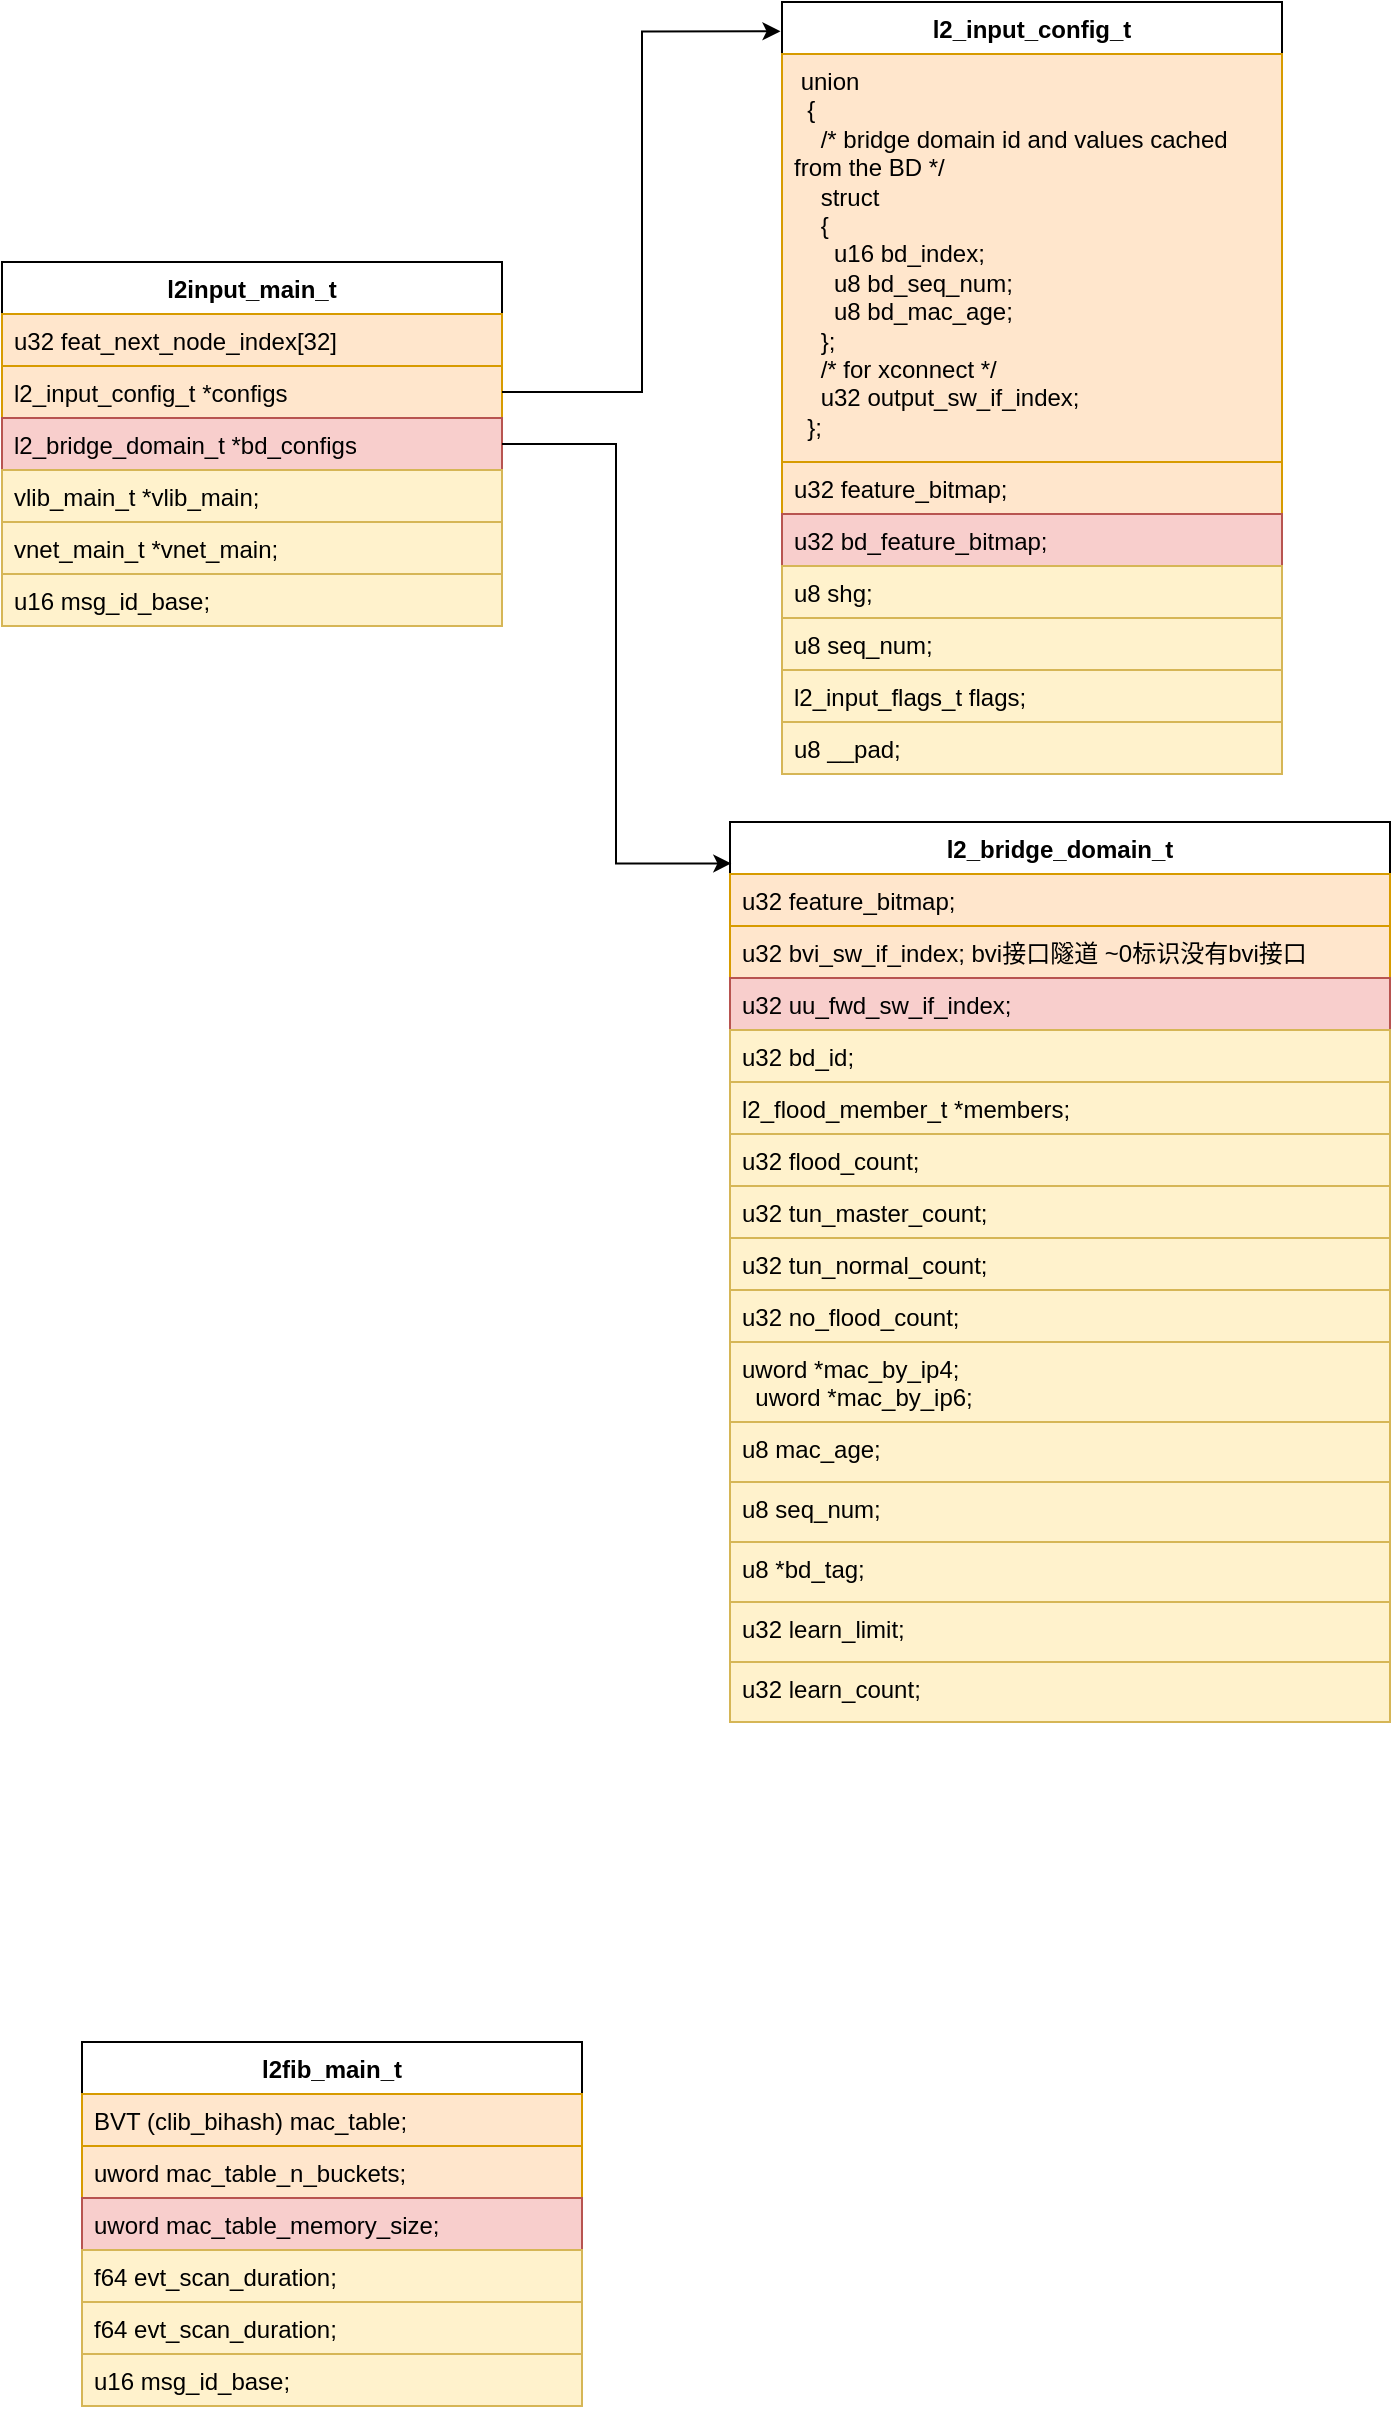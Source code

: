 <mxfile version="24.2.1" type="github">
  <diagram name="第 1 页" id="glHY0Gd7KmC67INIILRB">
    <mxGraphModel dx="794" dy="420" grid="1" gridSize="10" guides="1" tooltips="1" connect="1" arrows="1" fold="1" page="1" pageScale="1" pageWidth="827" pageHeight="1169" math="0" shadow="0">
      <root>
        <mxCell id="0" />
        <mxCell id="1" parent="0" />
        <mxCell id="p4Iv83RpUlakr4i-X7LJ-1" value="l2input_main_t" style="swimlane;fontStyle=1;align=center;verticalAlign=top;childLayout=stackLayout;horizontal=1;startSize=26;horizontalStack=0;resizeParent=1;resizeParentMax=0;resizeLast=0;collapsible=1;marginBottom=0;whiteSpace=wrap;html=1;" vertex="1" parent="1">
          <mxGeometry x="50" y="140" width="250" height="182" as="geometry" />
        </mxCell>
        <mxCell id="p4Iv83RpUlakr4i-X7LJ-2" value="u32 feat_next_node_index[32]" style="text;strokeColor=#d79b00;fillColor=#ffe6cc;align=left;verticalAlign=top;spacingLeft=4;spacingRight=4;overflow=hidden;rotatable=0;points=[[0,0.5],[1,0.5]];portConstraint=eastwest;whiteSpace=wrap;html=1;" vertex="1" parent="p4Iv83RpUlakr4i-X7LJ-1">
          <mxGeometry y="26" width="250" height="26" as="geometry" />
        </mxCell>
        <mxCell id="p4Iv83RpUlakr4i-X7LJ-4" value="l2_input_config_t *configs" style="text;strokeColor=#d79b00;fillColor=#ffe6cc;align=left;verticalAlign=top;spacingLeft=4;spacingRight=4;overflow=hidden;rotatable=0;points=[[0,0.5],[1,0.5]];portConstraint=eastwest;whiteSpace=wrap;html=1;" vertex="1" parent="p4Iv83RpUlakr4i-X7LJ-1">
          <mxGeometry y="52" width="250" height="26" as="geometry" />
        </mxCell>
        <mxCell id="p4Iv83RpUlakr4i-X7LJ-5" value="l2_bridge_domain_t *bd_configs" style="text;strokeColor=#b85450;fillColor=#f8cecc;align=left;verticalAlign=top;spacingLeft=4;spacingRight=4;overflow=hidden;rotatable=0;points=[[0,0.5],[1,0.5]];portConstraint=eastwest;whiteSpace=wrap;html=1;" vertex="1" parent="p4Iv83RpUlakr4i-X7LJ-1">
          <mxGeometry y="78" width="250" height="26" as="geometry" />
        </mxCell>
        <mxCell id="p4Iv83RpUlakr4i-X7LJ-6" value="vlib_main_t *vlib_main;" style="text;strokeColor=#d6b656;fillColor=#fff2cc;align=left;verticalAlign=top;spacingLeft=4;spacingRight=4;overflow=hidden;rotatable=0;points=[[0,0.5],[1,0.5]];portConstraint=eastwest;whiteSpace=wrap;html=1;" vertex="1" parent="p4Iv83RpUlakr4i-X7LJ-1">
          <mxGeometry y="104" width="250" height="26" as="geometry" />
        </mxCell>
        <mxCell id="p4Iv83RpUlakr4i-X7LJ-7" value="vnet_main_t *vnet_main;" style="text;strokeColor=#d6b656;fillColor=#fff2cc;align=left;verticalAlign=top;spacingLeft=4;spacingRight=4;overflow=hidden;rotatable=0;points=[[0,0.5],[1,0.5]];portConstraint=eastwest;whiteSpace=wrap;html=1;" vertex="1" parent="p4Iv83RpUlakr4i-X7LJ-1">
          <mxGeometry y="130" width="250" height="26" as="geometry" />
        </mxCell>
        <mxCell id="p4Iv83RpUlakr4i-X7LJ-8" value="u16 msg_id_base;" style="text;strokeColor=#d6b656;fillColor=#fff2cc;align=left;verticalAlign=top;spacingLeft=4;spacingRight=4;overflow=hidden;rotatable=0;points=[[0,0.5],[1,0.5]];portConstraint=eastwest;whiteSpace=wrap;html=1;" vertex="1" parent="p4Iv83RpUlakr4i-X7LJ-1">
          <mxGeometry y="156" width="250" height="26" as="geometry" />
        </mxCell>
        <mxCell id="p4Iv83RpUlakr4i-X7LJ-9" value="l2_input_config_t" style="swimlane;fontStyle=1;align=center;verticalAlign=top;childLayout=stackLayout;horizontal=1;startSize=26;horizontalStack=0;resizeParent=1;resizeParentMax=0;resizeLast=0;collapsible=1;marginBottom=0;whiteSpace=wrap;html=1;" vertex="1" parent="1">
          <mxGeometry x="440" y="10" width="250" height="386" as="geometry" />
        </mxCell>
        <mxCell id="p4Iv83RpUlakr4i-X7LJ-10" value="&lt;div&gt;&amp;nbsp;union&lt;/div&gt;&lt;div&gt;&amp;nbsp; {&lt;/div&gt;&lt;div&gt;&amp;nbsp; &amp;nbsp; /* bridge domain id and values cached from the BD */&lt;/div&gt;&lt;div&gt;&amp;nbsp; &amp;nbsp; struct&lt;/div&gt;&lt;div&gt;&amp;nbsp; &amp;nbsp; {&lt;/div&gt;&lt;div&gt;&amp;nbsp; &amp;nbsp; &amp;nbsp; u16 bd_index;&lt;/div&gt;&lt;div&gt;&amp;nbsp; &amp;nbsp; &amp;nbsp; u8 bd_seq_num;&lt;/div&gt;&lt;div&gt;&amp;nbsp; &amp;nbsp; &amp;nbsp; u8 bd_mac_age;&lt;/div&gt;&lt;div&gt;&amp;nbsp; &amp;nbsp; };&lt;/div&gt;&lt;div&gt;&amp;nbsp; &amp;nbsp; /* for xconnect */&lt;/div&gt;&lt;div&gt;&amp;nbsp; &amp;nbsp; u32 output_sw_if_index;&lt;/div&gt;&lt;div&gt;&amp;nbsp; };&lt;/div&gt;" style="text;strokeColor=#d79b00;fillColor=#ffe6cc;align=left;verticalAlign=top;spacingLeft=4;spacingRight=4;overflow=hidden;rotatable=0;points=[[0,0.5],[1,0.5]];portConstraint=eastwest;whiteSpace=wrap;html=1;" vertex="1" parent="p4Iv83RpUlakr4i-X7LJ-9">
          <mxGeometry y="26" width="250" height="204" as="geometry" />
        </mxCell>
        <mxCell id="p4Iv83RpUlakr4i-X7LJ-11" value="u32 feature_bitmap;" style="text;strokeColor=#d79b00;fillColor=#ffe6cc;align=left;verticalAlign=top;spacingLeft=4;spacingRight=4;overflow=hidden;rotatable=0;points=[[0,0.5],[1,0.5]];portConstraint=eastwest;whiteSpace=wrap;html=1;" vertex="1" parent="p4Iv83RpUlakr4i-X7LJ-9">
          <mxGeometry y="230" width="250" height="26" as="geometry" />
        </mxCell>
        <mxCell id="p4Iv83RpUlakr4i-X7LJ-12" value="u32 bd_feature_bitmap;" style="text;strokeColor=#b85450;fillColor=#f8cecc;align=left;verticalAlign=top;spacingLeft=4;spacingRight=4;overflow=hidden;rotatable=0;points=[[0,0.5],[1,0.5]];portConstraint=eastwest;whiteSpace=wrap;html=1;" vertex="1" parent="p4Iv83RpUlakr4i-X7LJ-9">
          <mxGeometry y="256" width="250" height="26" as="geometry" />
        </mxCell>
        <mxCell id="p4Iv83RpUlakr4i-X7LJ-13" value="u8 shg;" style="text;strokeColor=#d6b656;fillColor=#fff2cc;align=left;verticalAlign=top;spacingLeft=4;spacingRight=4;overflow=hidden;rotatable=0;points=[[0,0.5],[1,0.5]];portConstraint=eastwest;whiteSpace=wrap;html=1;" vertex="1" parent="p4Iv83RpUlakr4i-X7LJ-9">
          <mxGeometry y="282" width="250" height="26" as="geometry" />
        </mxCell>
        <mxCell id="p4Iv83RpUlakr4i-X7LJ-14" value="u8 seq_num;" style="text;strokeColor=#d6b656;fillColor=#fff2cc;align=left;verticalAlign=top;spacingLeft=4;spacingRight=4;overflow=hidden;rotatable=0;points=[[0,0.5],[1,0.5]];portConstraint=eastwest;whiteSpace=wrap;html=1;" vertex="1" parent="p4Iv83RpUlakr4i-X7LJ-9">
          <mxGeometry y="308" width="250" height="26" as="geometry" />
        </mxCell>
        <mxCell id="p4Iv83RpUlakr4i-X7LJ-15" value="l2_input_flags_t flags;" style="text;strokeColor=#d6b656;fillColor=#fff2cc;align=left;verticalAlign=top;spacingLeft=4;spacingRight=4;overflow=hidden;rotatable=0;points=[[0,0.5],[1,0.5]];portConstraint=eastwest;whiteSpace=wrap;html=1;" vertex="1" parent="p4Iv83RpUlakr4i-X7LJ-9">
          <mxGeometry y="334" width="250" height="26" as="geometry" />
        </mxCell>
        <mxCell id="p4Iv83RpUlakr4i-X7LJ-16" value="u8 __pad;" style="text;strokeColor=#d6b656;fillColor=#fff2cc;align=left;verticalAlign=top;spacingLeft=4;spacingRight=4;overflow=hidden;rotatable=0;points=[[0,0.5],[1,0.5]];portConstraint=eastwest;whiteSpace=wrap;html=1;" vertex="1" parent="p4Iv83RpUlakr4i-X7LJ-9">
          <mxGeometry y="360" width="250" height="26" as="geometry" />
        </mxCell>
        <mxCell id="p4Iv83RpUlakr4i-X7LJ-17" value="l2_bridge_domain_t" style="swimlane;fontStyle=1;align=center;verticalAlign=top;childLayout=stackLayout;horizontal=1;startSize=26;horizontalStack=0;resizeParent=1;resizeParentMax=0;resizeLast=0;collapsible=1;marginBottom=0;whiteSpace=wrap;html=1;" vertex="1" parent="1">
          <mxGeometry x="414" y="420" width="330" height="450" as="geometry" />
        </mxCell>
        <mxCell id="p4Iv83RpUlakr4i-X7LJ-18" value="u32 feature_bitmap;" style="text;strokeColor=#d79b00;fillColor=#ffe6cc;align=left;verticalAlign=top;spacingLeft=4;spacingRight=4;overflow=hidden;rotatable=0;points=[[0,0.5],[1,0.5]];portConstraint=eastwest;whiteSpace=wrap;html=1;" vertex="1" parent="p4Iv83RpUlakr4i-X7LJ-17">
          <mxGeometry y="26" width="330" height="26" as="geometry" />
        </mxCell>
        <mxCell id="p4Iv83RpUlakr4i-X7LJ-19" value="u32 bvi_sw_if_index; bvi接口隧道 ~0标识没有bvi接口" style="text;strokeColor=#d79b00;fillColor=#ffe6cc;align=left;verticalAlign=top;spacingLeft=4;spacingRight=4;overflow=hidden;rotatable=0;points=[[0,0.5],[1,0.5]];portConstraint=eastwest;whiteSpace=wrap;html=1;" vertex="1" parent="p4Iv83RpUlakr4i-X7LJ-17">
          <mxGeometry y="52" width="330" height="26" as="geometry" />
        </mxCell>
        <mxCell id="p4Iv83RpUlakr4i-X7LJ-20" value="u32 uu_fwd_sw_if_index;" style="text;strokeColor=#b85450;fillColor=#f8cecc;align=left;verticalAlign=top;spacingLeft=4;spacingRight=4;overflow=hidden;rotatable=0;points=[[0,0.5],[1,0.5]];portConstraint=eastwest;whiteSpace=wrap;html=1;" vertex="1" parent="p4Iv83RpUlakr4i-X7LJ-17">
          <mxGeometry y="78" width="330" height="26" as="geometry" />
        </mxCell>
        <mxCell id="p4Iv83RpUlakr4i-X7LJ-21" value="u32 bd_id;" style="text;strokeColor=#d6b656;fillColor=#fff2cc;align=left;verticalAlign=top;spacingLeft=4;spacingRight=4;overflow=hidden;rotatable=0;points=[[0,0.5],[1,0.5]];portConstraint=eastwest;whiteSpace=wrap;html=1;" vertex="1" parent="p4Iv83RpUlakr4i-X7LJ-17">
          <mxGeometry y="104" width="330" height="26" as="geometry" />
        </mxCell>
        <mxCell id="p4Iv83RpUlakr4i-X7LJ-22" value="l2_flood_member_t *members;" style="text;strokeColor=#d6b656;fillColor=#fff2cc;align=left;verticalAlign=top;spacingLeft=4;spacingRight=4;overflow=hidden;rotatable=0;points=[[0,0.5],[1,0.5]];portConstraint=eastwest;whiteSpace=wrap;html=1;" vertex="1" parent="p4Iv83RpUlakr4i-X7LJ-17">
          <mxGeometry y="130" width="330" height="26" as="geometry" />
        </mxCell>
        <mxCell id="p4Iv83RpUlakr4i-X7LJ-23" value="u32 flood_count;" style="text;strokeColor=#d6b656;fillColor=#fff2cc;align=left;verticalAlign=top;spacingLeft=4;spacingRight=4;overflow=hidden;rotatable=0;points=[[0,0.5],[1,0.5]];portConstraint=eastwest;whiteSpace=wrap;html=1;" vertex="1" parent="p4Iv83RpUlakr4i-X7LJ-17">
          <mxGeometry y="156" width="330" height="26" as="geometry" />
        </mxCell>
        <mxCell id="p4Iv83RpUlakr4i-X7LJ-24" value="u32 tun_master_count;" style="text;strokeColor=#d6b656;fillColor=#fff2cc;align=left;verticalAlign=top;spacingLeft=4;spacingRight=4;overflow=hidden;rotatable=0;points=[[0,0.5],[1,0.5]];portConstraint=eastwest;whiteSpace=wrap;html=1;" vertex="1" parent="p4Iv83RpUlakr4i-X7LJ-17">
          <mxGeometry y="182" width="330" height="26" as="geometry" />
        </mxCell>
        <mxCell id="p4Iv83RpUlakr4i-X7LJ-25" value="u32 tun_normal_count;" style="text;strokeColor=#d6b656;fillColor=#fff2cc;align=left;verticalAlign=top;spacingLeft=4;spacingRight=4;overflow=hidden;rotatable=0;points=[[0,0.5],[1,0.5]];portConstraint=eastwest;whiteSpace=wrap;html=1;" vertex="1" parent="p4Iv83RpUlakr4i-X7LJ-17">
          <mxGeometry y="208" width="330" height="26" as="geometry" />
        </mxCell>
        <mxCell id="p4Iv83RpUlakr4i-X7LJ-26" value="u32 no_flood_count;" style="text;strokeColor=#d6b656;fillColor=#fff2cc;align=left;verticalAlign=top;spacingLeft=4;spacingRight=4;overflow=hidden;rotatable=0;points=[[0,0.5],[1,0.5]];portConstraint=eastwest;whiteSpace=wrap;html=1;" vertex="1" parent="p4Iv83RpUlakr4i-X7LJ-17">
          <mxGeometry y="234" width="330" height="26" as="geometry" />
        </mxCell>
        <mxCell id="p4Iv83RpUlakr4i-X7LJ-27" value="&lt;div&gt;uword *mac_by_ip4;&lt;/div&gt;&lt;div&gt;&amp;nbsp; uword *mac_by_ip6;&lt;/div&gt;" style="text;strokeColor=#d6b656;fillColor=#fff2cc;align=left;verticalAlign=top;spacingLeft=4;spacingRight=4;overflow=hidden;rotatable=0;points=[[0,0.5],[1,0.5]];portConstraint=eastwest;whiteSpace=wrap;html=1;" vertex="1" parent="p4Iv83RpUlakr4i-X7LJ-17">
          <mxGeometry y="260" width="330" height="40" as="geometry" />
        </mxCell>
        <mxCell id="p4Iv83RpUlakr4i-X7LJ-28" value="u8 mac_age;" style="text;strokeColor=#d6b656;fillColor=#fff2cc;align=left;verticalAlign=top;spacingLeft=4;spacingRight=4;overflow=hidden;rotatable=0;points=[[0,0.5],[1,0.5]];portConstraint=eastwest;whiteSpace=wrap;html=1;" vertex="1" parent="p4Iv83RpUlakr4i-X7LJ-17">
          <mxGeometry y="300" width="330" height="30" as="geometry" />
        </mxCell>
        <mxCell id="p4Iv83RpUlakr4i-X7LJ-29" value="u8 seq_num;" style="text;strokeColor=#d6b656;fillColor=#fff2cc;align=left;verticalAlign=top;spacingLeft=4;spacingRight=4;overflow=hidden;rotatable=0;points=[[0,0.5],[1,0.5]];portConstraint=eastwest;whiteSpace=wrap;html=1;" vertex="1" parent="p4Iv83RpUlakr4i-X7LJ-17">
          <mxGeometry y="330" width="330" height="30" as="geometry" />
        </mxCell>
        <mxCell id="p4Iv83RpUlakr4i-X7LJ-30" value="u8 *bd_tag;" style="text;strokeColor=#d6b656;fillColor=#fff2cc;align=left;verticalAlign=top;spacingLeft=4;spacingRight=4;overflow=hidden;rotatable=0;points=[[0,0.5],[1,0.5]];portConstraint=eastwest;whiteSpace=wrap;html=1;" vertex="1" parent="p4Iv83RpUlakr4i-X7LJ-17">
          <mxGeometry y="360" width="330" height="30" as="geometry" />
        </mxCell>
        <mxCell id="p4Iv83RpUlakr4i-X7LJ-31" value="u32 learn_limit;" style="text;strokeColor=#d6b656;fillColor=#fff2cc;align=left;verticalAlign=top;spacingLeft=4;spacingRight=4;overflow=hidden;rotatable=0;points=[[0,0.5],[1,0.5]];portConstraint=eastwest;whiteSpace=wrap;html=1;" vertex="1" parent="p4Iv83RpUlakr4i-X7LJ-17">
          <mxGeometry y="390" width="330" height="30" as="geometry" />
        </mxCell>
        <mxCell id="p4Iv83RpUlakr4i-X7LJ-32" value="u32 learn_count;" style="text;strokeColor=#d6b656;fillColor=#fff2cc;align=left;verticalAlign=top;spacingLeft=4;spacingRight=4;overflow=hidden;rotatable=0;points=[[0,0.5],[1,0.5]];portConstraint=eastwest;whiteSpace=wrap;html=1;" vertex="1" parent="p4Iv83RpUlakr4i-X7LJ-17">
          <mxGeometry y="420" width="330" height="30" as="geometry" />
        </mxCell>
        <mxCell id="p4Iv83RpUlakr4i-X7LJ-34" style="edgeStyle=orthogonalEdgeStyle;rounded=0;orthogonalLoop=1;jettySize=auto;html=1;exitX=1;exitY=0.5;exitDx=0;exitDy=0;entryX=-0.003;entryY=0.038;entryDx=0;entryDy=0;entryPerimeter=0;" edge="1" parent="1" source="p4Iv83RpUlakr4i-X7LJ-4" target="p4Iv83RpUlakr4i-X7LJ-9">
          <mxGeometry relative="1" as="geometry" />
        </mxCell>
        <mxCell id="p4Iv83RpUlakr4i-X7LJ-35" style="edgeStyle=orthogonalEdgeStyle;rounded=0;orthogonalLoop=1;jettySize=auto;html=1;exitX=1;exitY=0.5;exitDx=0;exitDy=0;entryX=0.002;entryY=0.046;entryDx=0;entryDy=0;entryPerimeter=0;" edge="1" parent="1" source="p4Iv83RpUlakr4i-X7LJ-5" target="p4Iv83RpUlakr4i-X7LJ-17">
          <mxGeometry relative="1" as="geometry" />
        </mxCell>
        <mxCell id="p4Iv83RpUlakr4i-X7LJ-43" value="l2fib_main_t" style="swimlane;fontStyle=1;align=center;verticalAlign=top;childLayout=stackLayout;horizontal=1;startSize=26;horizontalStack=0;resizeParent=1;resizeParentMax=0;resizeLast=0;collapsible=1;marginBottom=0;whiteSpace=wrap;html=1;" vertex="1" parent="1">
          <mxGeometry x="90" y="1030" width="250" height="182" as="geometry" />
        </mxCell>
        <mxCell id="p4Iv83RpUlakr4i-X7LJ-44" value="BVT (clib_bihash) mac_table;" style="text;strokeColor=#d79b00;fillColor=#ffe6cc;align=left;verticalAlign=top;spacingLeft=4;spacingRight=4;overflow=hidden;rotatable=0;points=[[0,0.5],[1,0.5]];portConstraint=eastwest;whiteSpace=wrap;html=1;" vertex="1" parent="p4Iv83RpUlakr4i-X7LJ-43">
          <mxGeometry y="26" width="250" height="26" as="geometry" />
        </mxCell>
        <mxCell id="p4Iv83RpUlakr4i-X7LJ-45" value="uword mac_table_n_buckets;" style="text;strokeColor=#d79b00;fillColor=#ffe6cc;align=left;verticalAlign=top;spacingLeft=4;spacingRight=4;overflow=hidden;rotatable=0;points=[[0,0.5],[1,0.5]];portConstraint=eastwest;whiteSpace=wrap;html=1;" vertex="1" parent="p4Iv83RpUlakr4i-X7LJ-43">
          <mxGeometry y="52" width="250" height="26" as="geometry" />
        </mxCell>
        <mxCell id="p4Iv83RpUlakr4i-X7LJ-46" value="uword mac_table_memory_size;" style="text;strokeColor=#b85450;fillColor=#f8cecc;align=left;verticalAlign=top;spacingLeft=4;spacingRight=4;overflow=hidden;rotatable=0;points=[[0,0.5],[1,0.5]];portConstraint=eastwest;whiteSpace=wrap;html=1;" vertex="1" parent="p4Iv83RpUlakr4i-X7LJ-43">
          <mxGeometry y="78" width="250" height="26" as="geometry" />
        </mxCell>
        <mxCell id="p4Iv83RpUlakr4i-X7LJ-47" value="f64 evt_scan_duration;" style="text;strokeColor=#d6b656;fillColor=#fff2cc;align=left;verticalAlign=top;spacingLeft=4;spacingRight=4;overflow=hidden;rotatable=0;points=[[0,0.5],[1,0.5]];portConstraint=eastwest;whiteSpace=wrap;html=1;" vertex="1" parent="p4Iv83RpUlakr4i-X7LJ-43">
          <mxGeometry y="104" width="250" height="26" as="geometry" />
        </mxCell>
        <mxCell id="p4Iv83RpUlakr4i-X7LJ-48" value="f64 evt_scan_duration;" style="text;strokeColor=#d6b656;fillColor=#fff2cc;align=left;verticalAlign=top;spacingLeft=4;spacingRight=4;overflow=hidden;rotatable=0;points=[[0,0.5],[1,0.5]];portConstraint=eastwest;whiteSpace=wrap;html=1;" vertex="1" parent="p4Iv83RpUlakr4i-X7LJ-43">
          <mxGeometry y="130" width="250" height="26" as="geometry" />
        </mxCell>
        <mxCell id="p4Iv83RpUlakr4i-X7LJ-49" value="u16 msg_id_base;" style="text;strokeColor=#d6b656;fillColor=#fff2cc;align=left;verticalAlign=top;spacingLeft=4;spacingRight=4;overflow=hidden;rotatable=0;points=[[0,0.5],[1,0.5]];portConstraint=eastwest;whiteSpace=wrap;html=1;" vertex="1" parent="p4Iv83RpUlakr4i-X7LJ-43">
          <mxGeometry y="156" width="250" height="26" as="geometry" />
        </mxCell>
      </root>
    </mxGraphModel>
  </diagram>
</mxfile>
